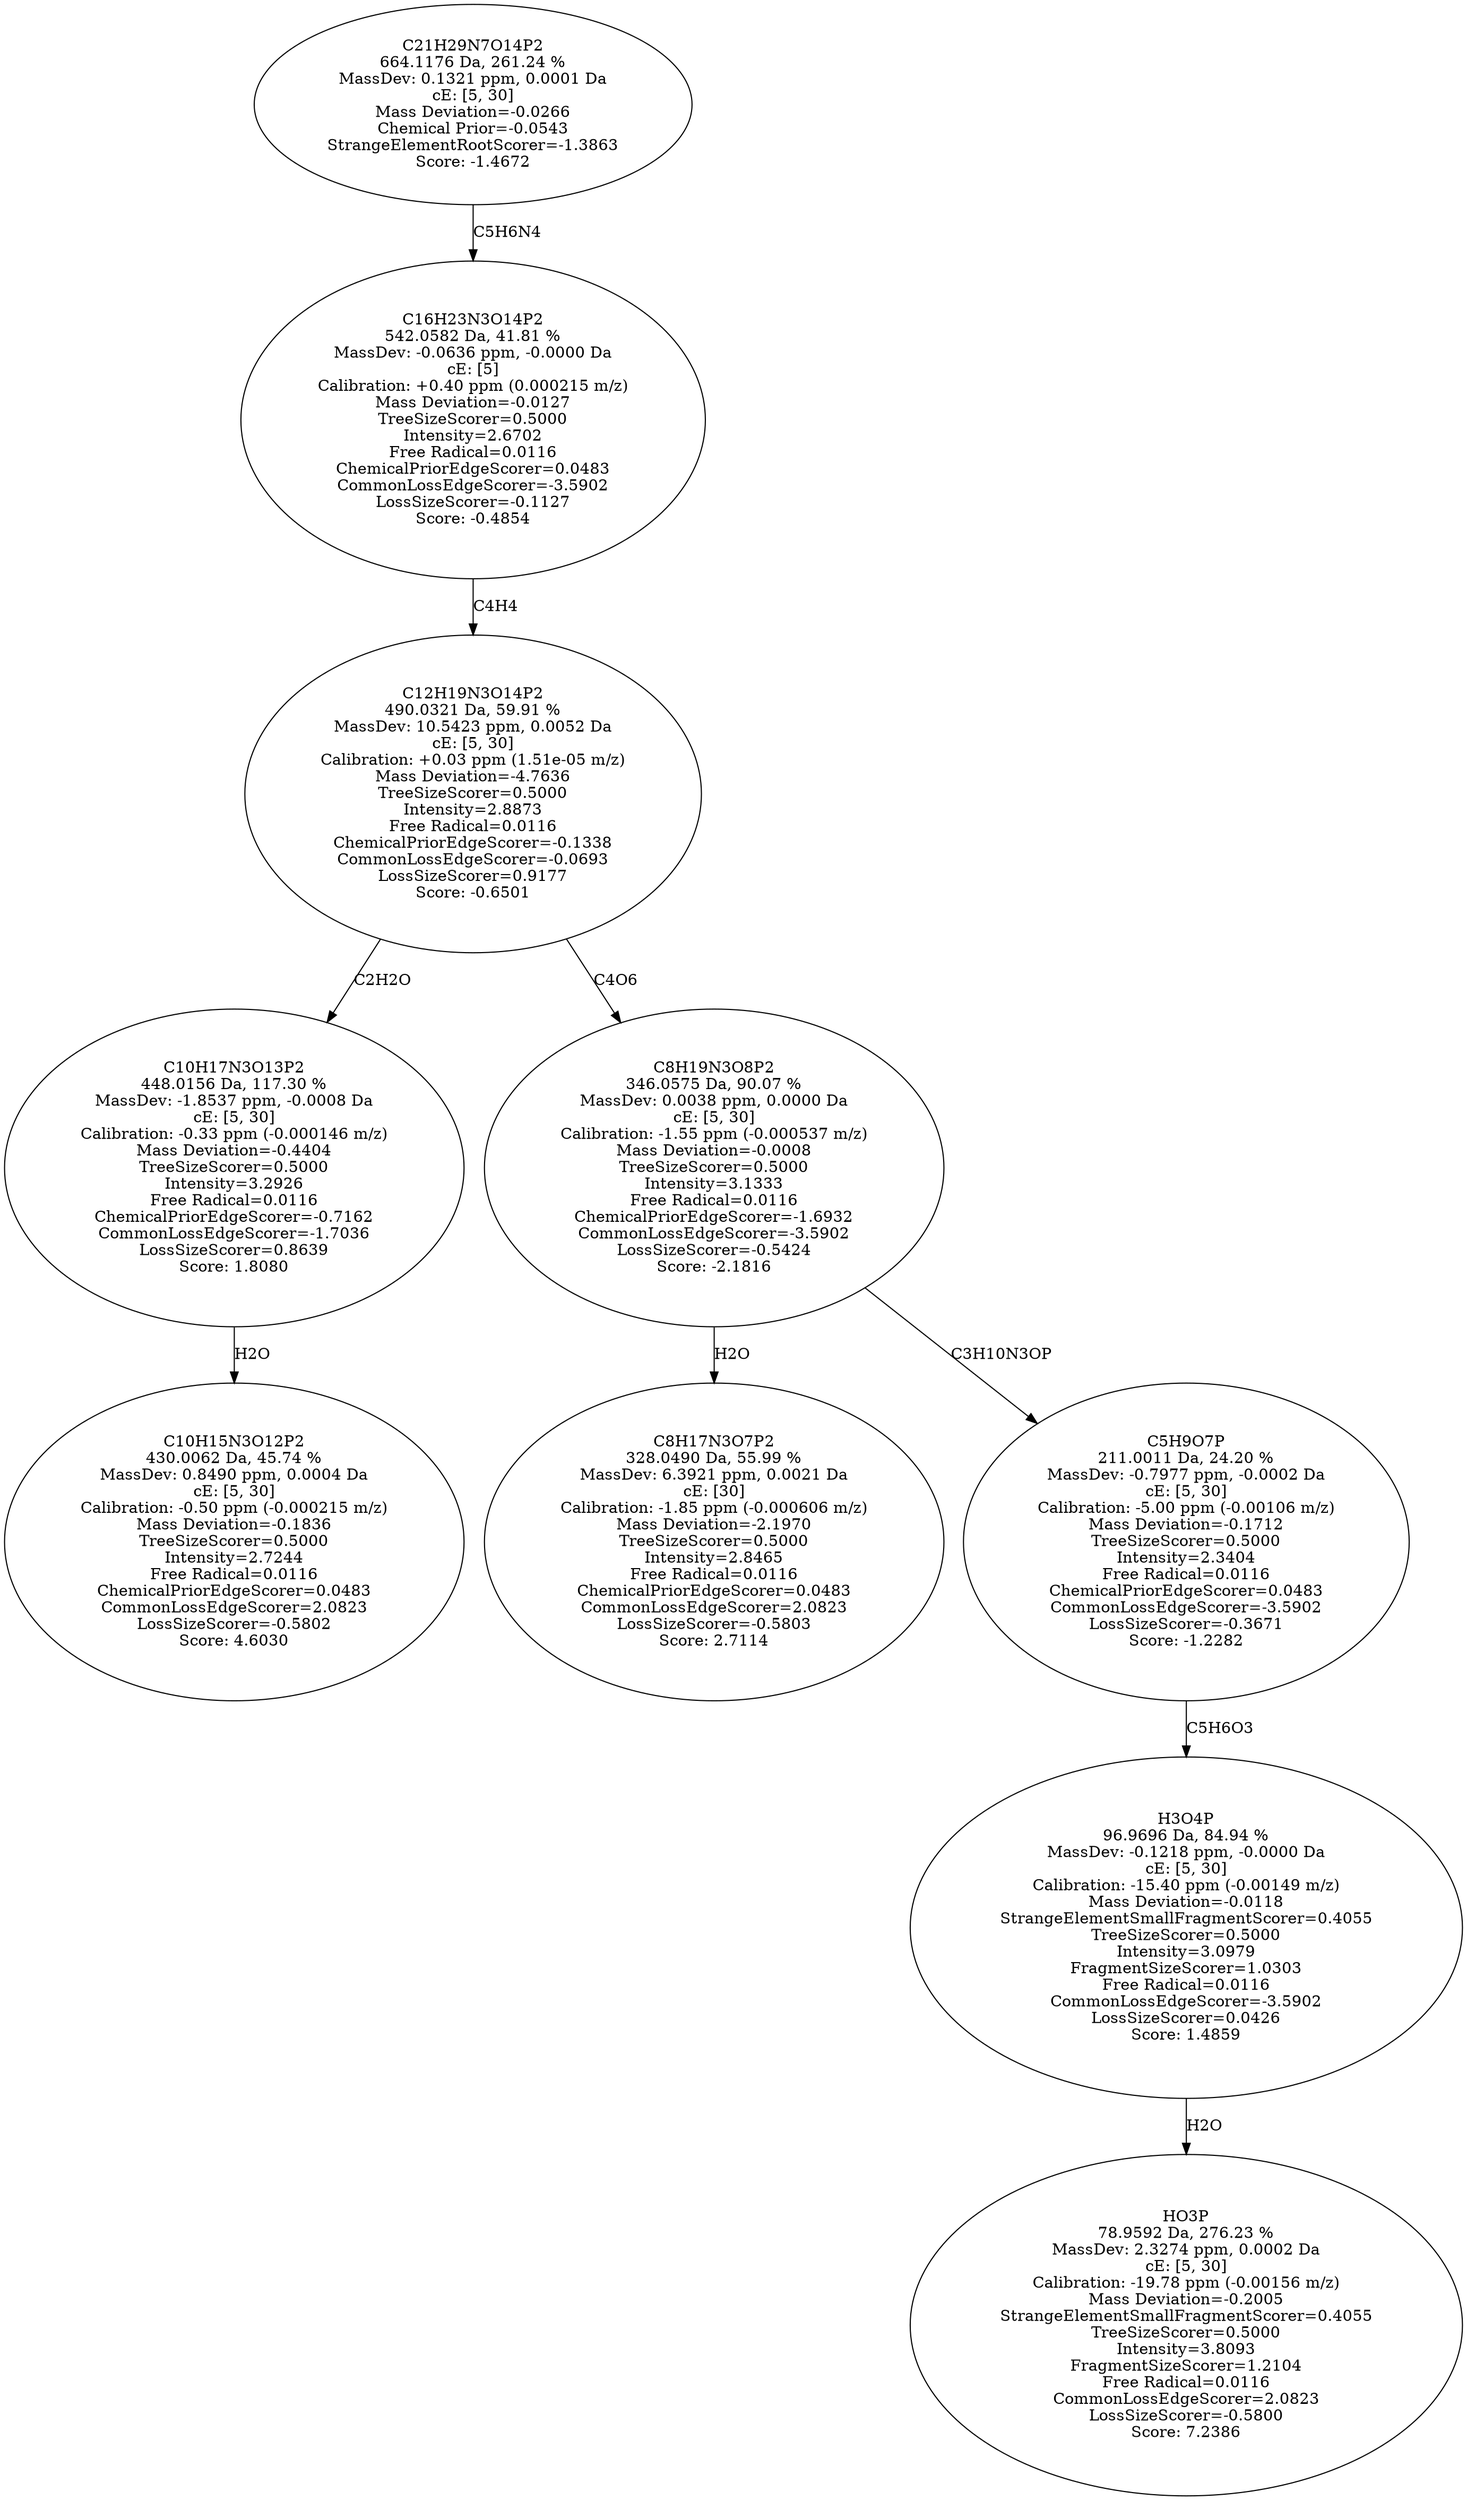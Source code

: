 strict digraph {
v1 [label="C10H15N3O12P2\n430.0062 Da, 45.74 %\nMassDev: 0.8490 ppm, 0.0004 Da\ncE: [5, 30]\nCalibration: -0.50 ppm (-0.000215 m/z)\nMass Deviation=-0.1836\nTreeSizeScorer=0.5000\nIntensity=2.7244\nFree Radical=0.0116\nChemicalPriorEdgeScorer=0.0483\nCommonLossEdgeScorer=2.0823\nLossSizeScorer=-0.5802\nScore: 4.6030"];
v2 [label="C10H17N3O13P2\n448.0156 Da, 117.30 %\nMassDev: -1.8537 ppm, -0.0008 Da\ncE: [5, 30]\nCalibration: -0.33 ppm (-0.000146 m/z)\nMass Deviation=-0.4404\nTreeSizeScorer=0.5000\nIntensity=3.2926\nFree Radical=0.0116\nChemicalPriorEdgeScorer=-0.7162\nCommonLossEdgeScorer=-1.7036\nLossSizeScorer=0.8639\nScore: 1.8080"];
v3 [label="C8H17N3O7P2\n328.0490 Da, 55.99 %\nMassDev: 6.3921 ppm, 0.0021 Da\ncE: [30]\nCalibration: -1.85 ppm (-0.000606 m/z)\nMass Deviation=-2.1970\nTreeSizeScorer=0.5000\nIntensity=2.8465\nFree Radical=0.0116\nChemicalPriorEdgeScorer=0.0483\nCommonLossEdgeScorer=2.0823\nLossSizeScorer=-0.5803\nScore: 2.7114"];
v4 [label="HO3P\n78.9592 Da, 276.23 %\nMassDev: 2.3274 ppm, 0.0002 Da\ncE: [5, 30]\nCalibration: -19.78 ppm (-0.00156 m/z)\nMass Deviation=-0.2005\nStrangeElementSmallFragmentScorer=0.4055\nTreeSizeScorer=0.5000\nIntensity=3.8093\nFragmentSizeScorer=1.2104\nFree Radical=0.0116\nCommonLossEdgeScorer=2.0823\nLossSizeScorer=-0.5800\nScore: 7.2386"];
v5 [label="H3O4P\n96.9696 Da, 84.94 %\nMassDev: -0.1218 ppm, -0.0000 Da\ncE: [5, 30]\nCalibration: -15.40 ppm (-0.00149 m/z)\nMass Deviation=-0.0118\nStrangeElementSmallFragmentScorer=0.4055\nTreeSizeScorer=0.5000\nIntensity=3.0979\nFragmentSizeScorer=1.0303\nFree Radical=0.0116\nCommonLossEdgeScorer=-3.5902\nLossSizeScorer=0.0426\nScore: 1.4859"];
v6 [label="C5H9O7P\n211.0011 Da, 24.20 %\nMassDev: -0.7977 ppm, -0.0002 Da\ncE: [5, 30]\nCalibration: -5.00 ppm (-0.00106 m/z)\nMass Deviation=-0.1712\nTreeSizeScorer=0.5000\nIntensity=2.3404\nFree Radical=0.0116\nChemicalPriorEdgeScorer=0.0483\nCommonLossEdgeScorer=-3.5902\nLossSizeScorer=-0.3671\nScore: -1.2282"];
v7 [label="C8H19N3O8P2\n346.0575 Da, 90.07 %\nMassDev: 0.0038 ppm, 0.0000 Da\ncE: [5, 30]\nCalibration: -1.55 ppm (-0.000537 m/z)\nMass Deviation=-0.0008\nTreeSizeScorer=0.5000\nIntensity=3.1333\nFree Radical=0.0116\nChemicalPriorEdgeScorer=-1.6932\nCommonLossEdgeScorer=-3.5902\nLossSizeScorer=-0.5424\nScore: -2.1816"];
v8 [label="C12H19N3O14P2\n490.0321 Da, 59.91 %\nMassDev: 10.5423 ppm, 0.0052 Da\ncE: [5, 30]\nCalibration: +0.03 ppm (1.51e-05 m/z)\nMass Deviation=-4.7636\nTreeSizeScorer=0.5000\nIntensity=2.8873\nFree Radical=0.0116\nChemicalPriorEdgeScorer=-0.1338\nCommonLossEdgeScorer=-0.0693\nLossSizeScorer=0.9177\nScore: -0.6501"];
v9 [label="C16H23N3O14P2\n542.0582 Da, 41.81 %\nMassDev: -0.0636 ppm, -0.0000 Da\ncE: [5]\nCalibration: +0.40 ppm (0.000215 m/z)\nMass Deviation=-0.0127\nTreeSizeScorer=0.5000\nIntensity=2.6702\nFree Radical=0.0116\nChemicalPriorEdgeScorer=0.0483\nCommonLossEdgeScorer=-3.5902\nLossSizeScorer=-0.1127\nScore: -0.4854"];
v10 [label="C21H29N7O14P2\n664.1176 Da, 261.24 %\nMassDev: 0.1321 ppm, 0.0001 Da\ncE: [5, 30]\nMass Deviation=-0.0266\nChemical Prior=-0.0543\nStrangeElementRootScorer=-1.3863\nScore: -1.4672"];
v2 -> v1 [label="H2O"];
v8 -> v2 [label="C2H2O"];
v7 -> v3 [label="H2O"];
v5 -> v4 [label="H2O"];
v6 -> v5 [label="C5H6O3"];
v7 -> v6 [label="C3H10N3OP"];
v8 -> v7 [label="C4O6"];
v9 -> v8 [label="C4H4"];
v10 -> v9 [label="C5H6N4"];
}